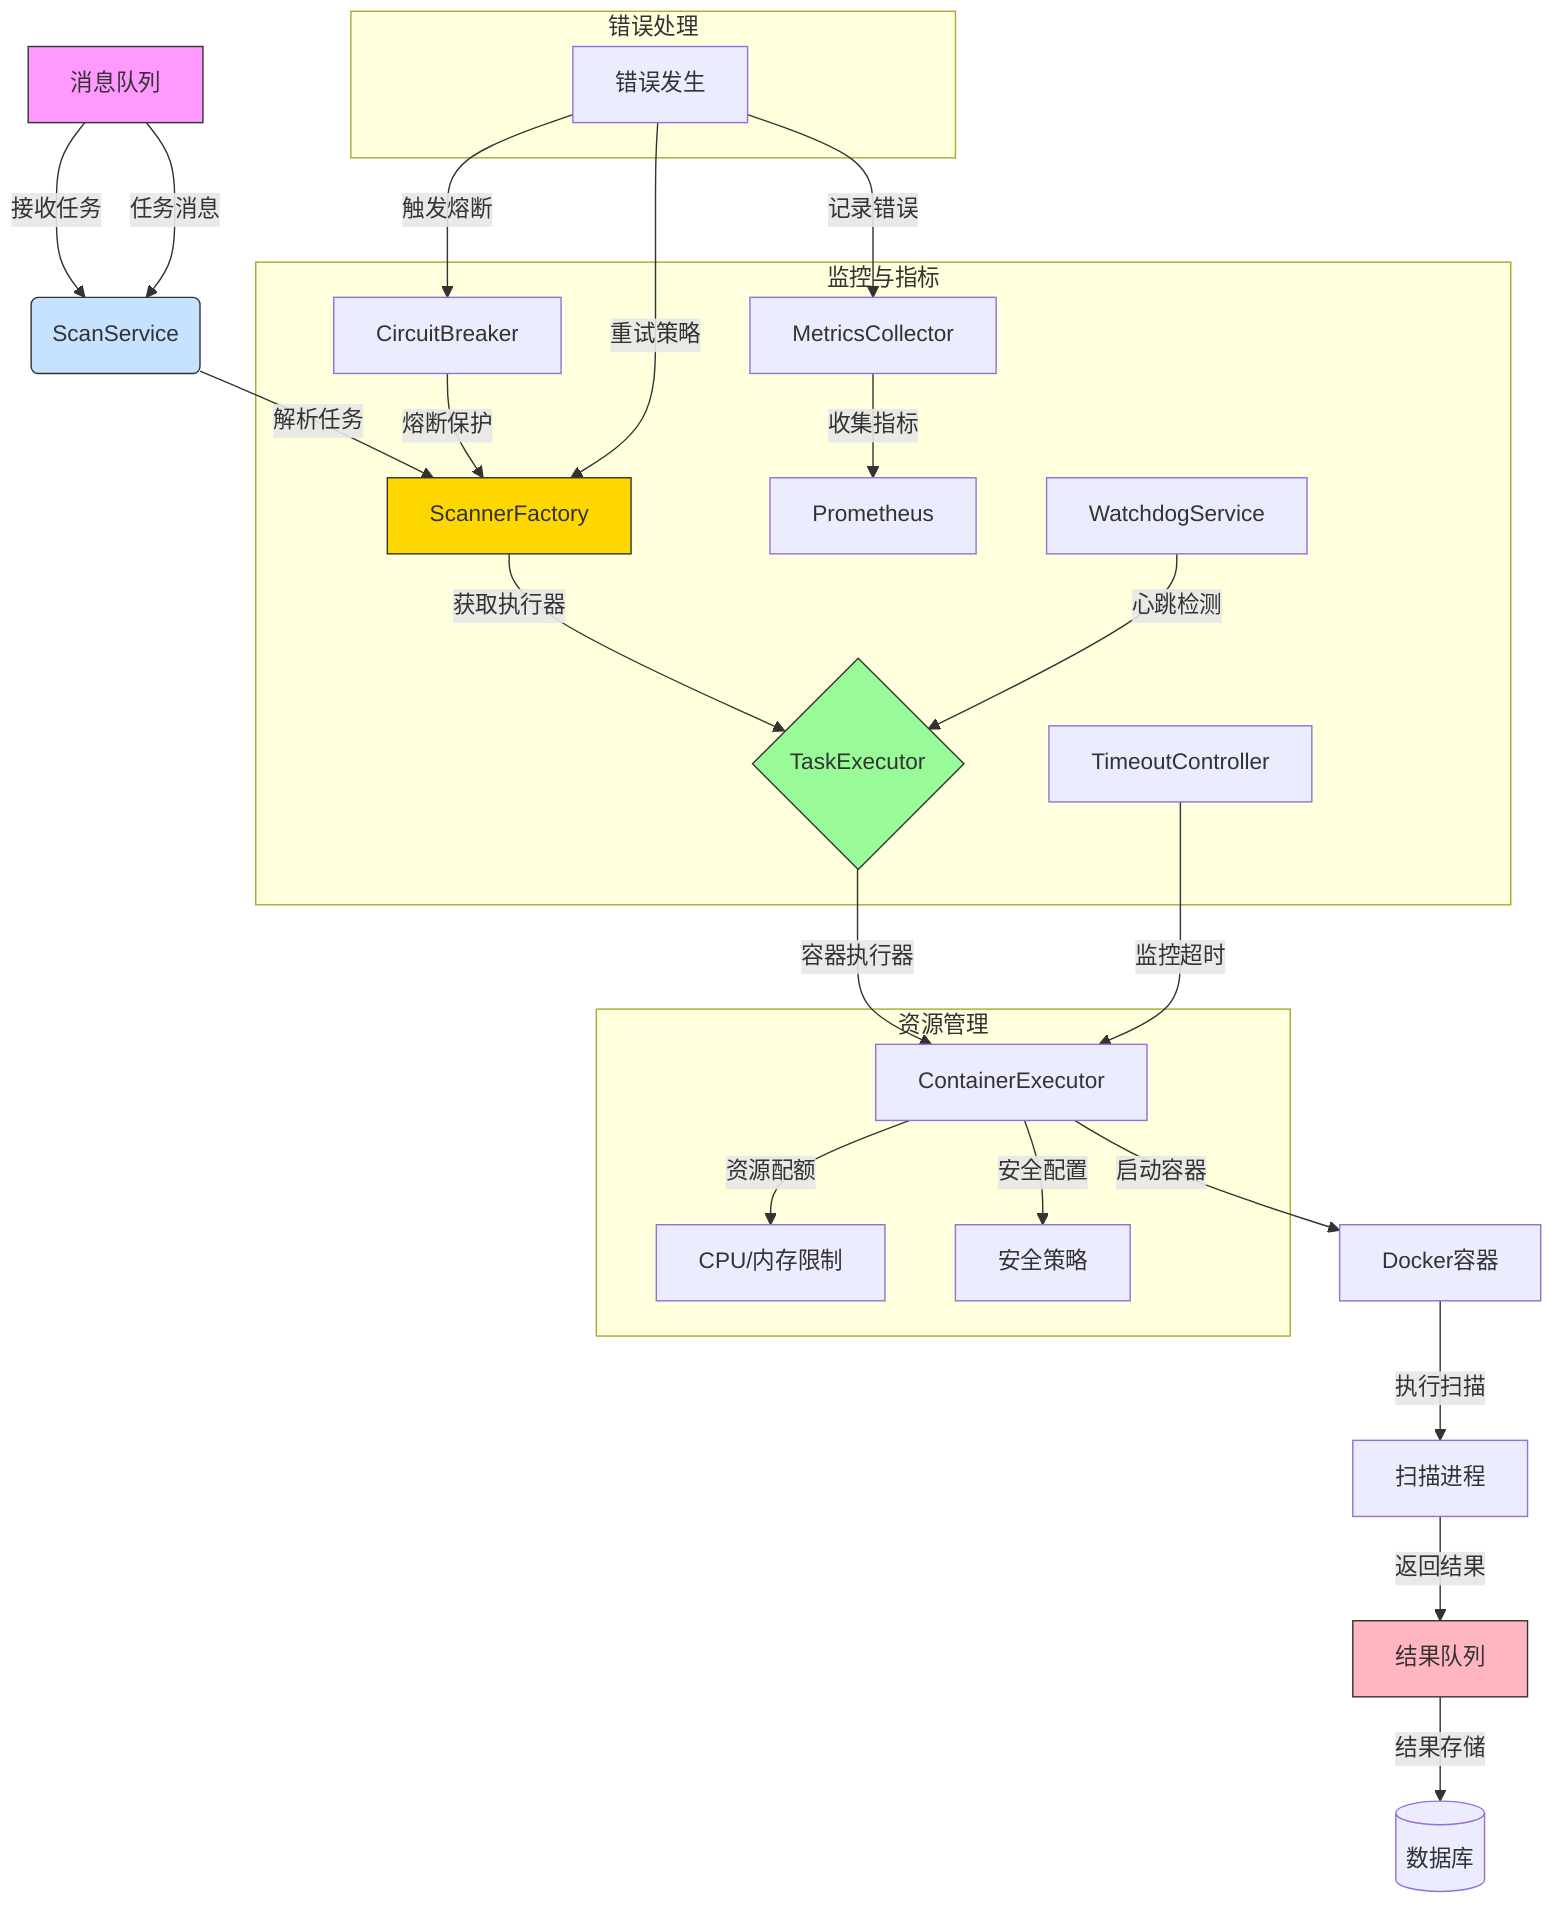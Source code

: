 graph TD
    A[消息队列] -->|接收任务| B(ScanService)
    B -->|解析任务| C[ScannerFactory]
    C -->|获取执行器| D{TaskExecutor}
    D -->|容器执行器| E[ContainerExecutor]
    E -->|启动容器| F[Docker容器]
    F -->|执行扫描| G[扫描进程]
    G -->|返回结果| H[结果队列]

    subgraph 资源管理
        E -->|资源配额| I[CPU/内存限制]
        E -->|安全配置| J[安全策略]
    end

    subgraph 监控与指标
        K[TimeoutController] -->|监控超时| E
        L[MetricsCollector] -->|收集指标| M[Prometheus]
        N[CircuitBreaker] -->|熔断保护| C
        O[WatchdogService] -->|心跳检测| D
    end

    subgraph 错误处理
        P[错误发生] -->|记录错误| L
        P -->|触发熔断| N
        P -->|重试策略| C
    end

    A -->|任务消息| B
    H -->|结果存储| Q[(数据库)]

    style A fill:#f9f,stroke:#333
    style B fill:#c6e2ff,stroke:#333
    style C fill:#ffd700,stroke:#333
    style D fill:#98fb98,stroke:#333
    style H fill:#ffb6c1,stroke:#333